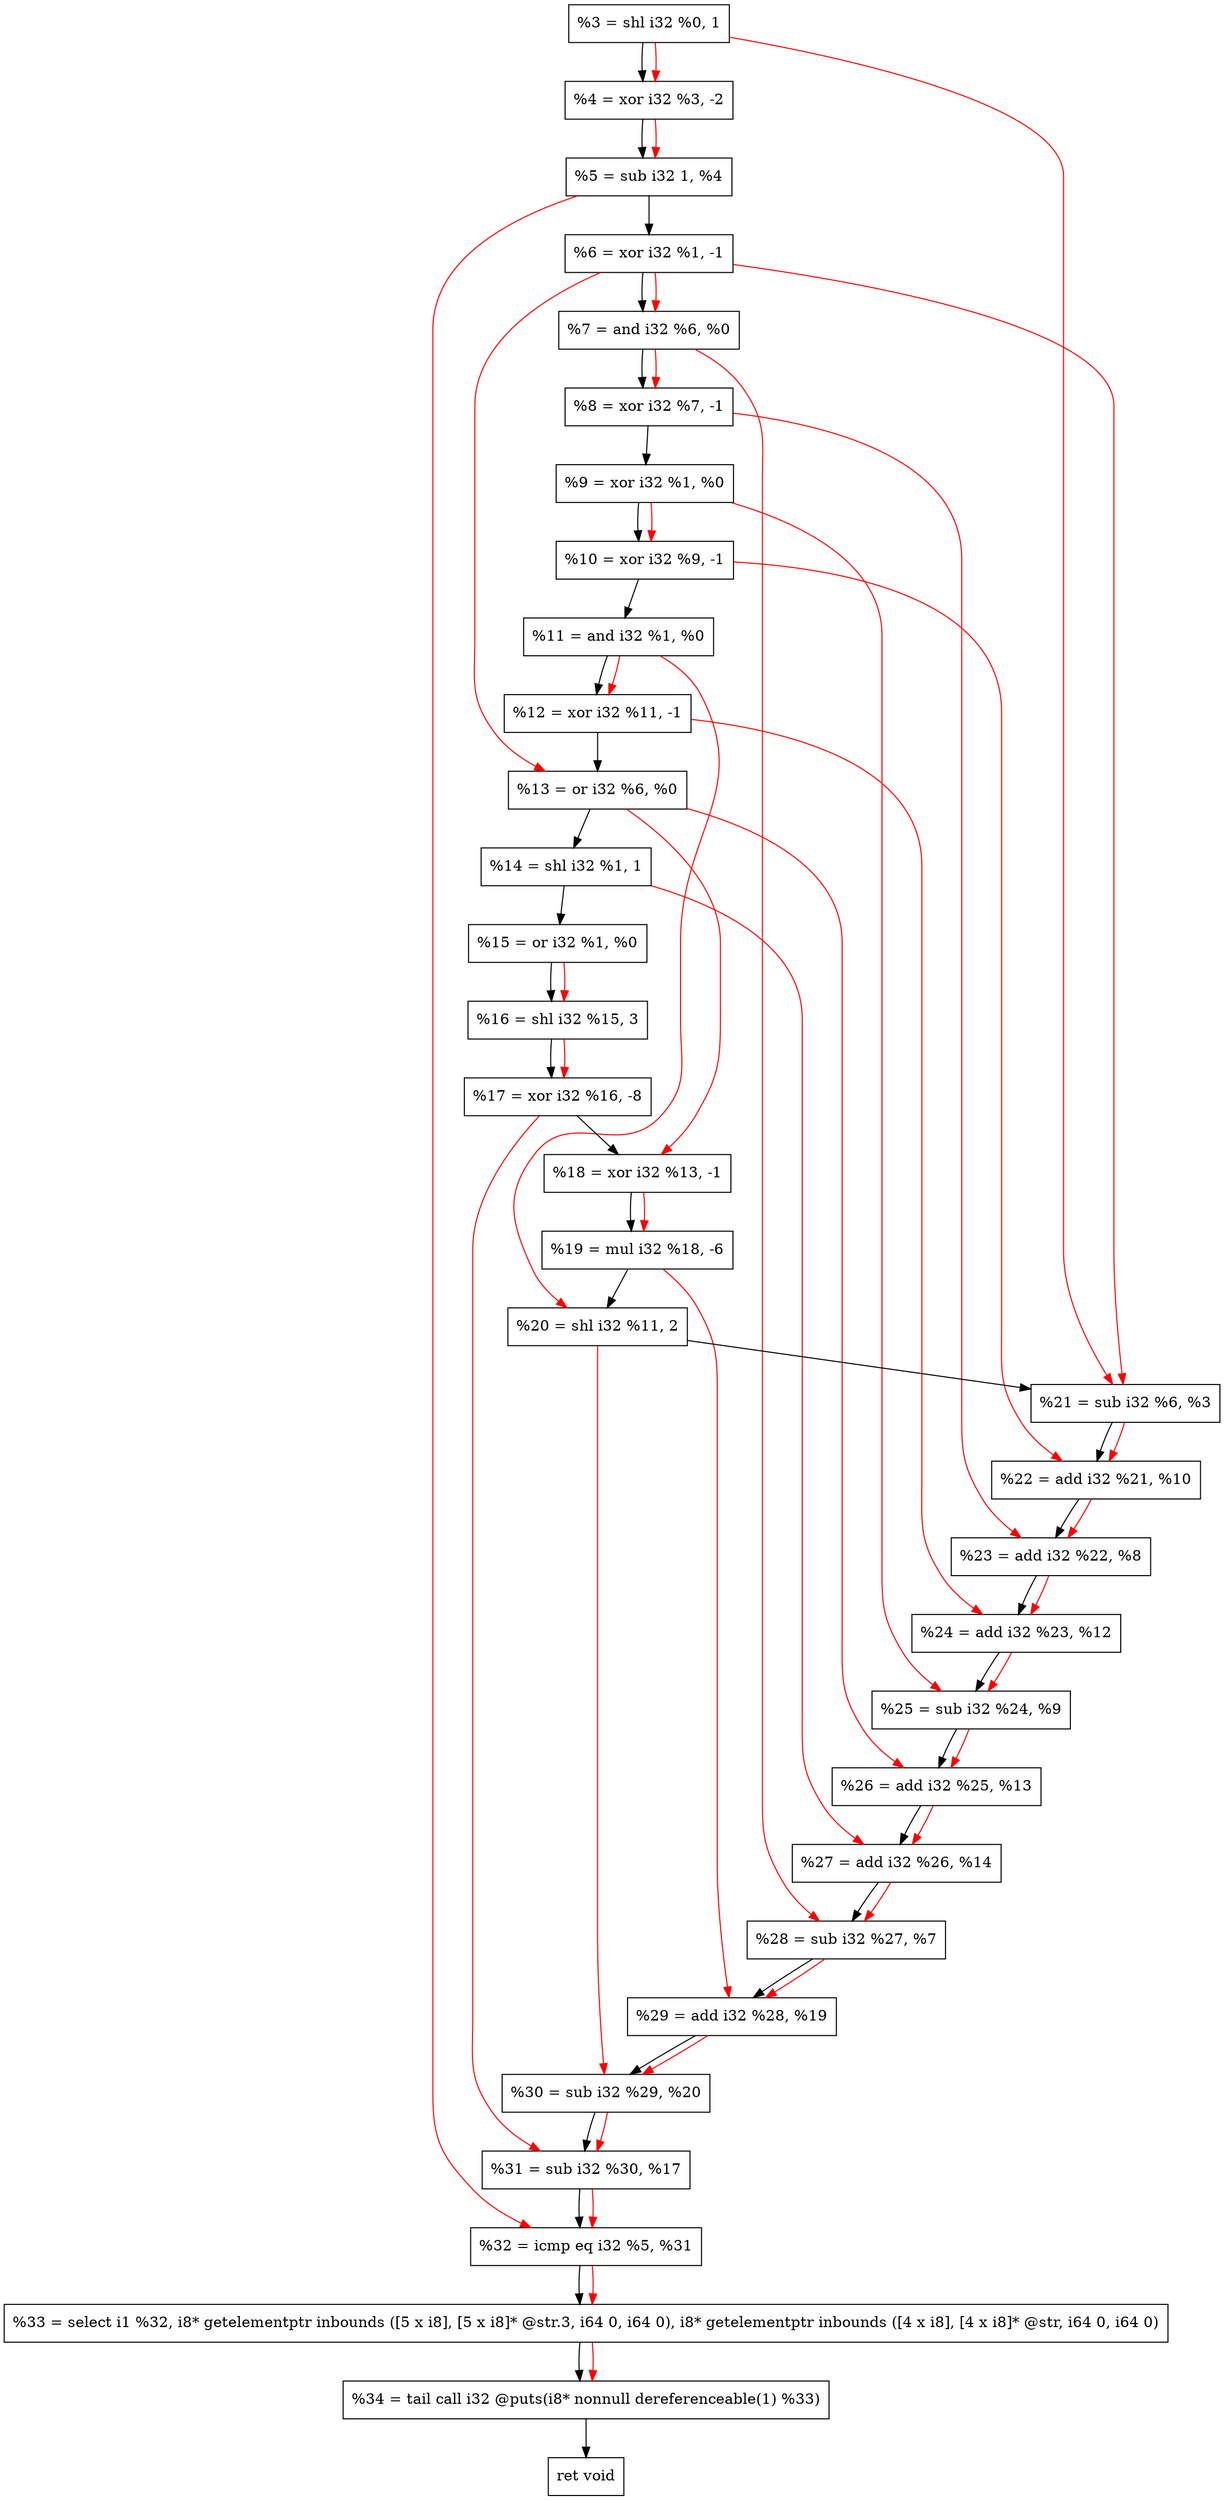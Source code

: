 digraph "DFG for'crackme' function" {
	Node0x1bfaca0[shape=record, label="  %3 = shl i32 %0, 1"];
	Node0x1bfad40[shape=record, label="  %4 = xor i32 %3, -2"];
	Node0x1bfae00[shape=record, label="  %5 = sub i32 1, %4"];
	Node0x1bfae70[shape=record, label="  %6 = xor i32 %1, -1"];
	Node0x1bfaee0[shape=record, label="  %7 = and i32 %6, %0"];
	Node0x1bfaf50[shape=record, label="  %8 = xor i32 %7, -1"];
	Node0x1bfafc0[shape=record, label="  %9 = xor i32 %1, %0"];
	Node0x1bfb030[shape=record, label="  %10 = xor i32 %9, -1"];
	Node0x1bfb0a0[shape=record, label="  %11 = and i32 %1, %0"];
	Node0x1bfb110[shape=record, label="  %12 = xor i32 %11, -1"];
	Node0x1bfb180[shape=record, label="  %13 = or i32 %6, %0"];
	Node0x1bfb1f0[shape=record, label="  %14 = shl i32 %1, 1"];
	Node0x1bfb260[shape=record, label="  %15 = or i32 %1, %0"];
	Node0x1bfb300[shape=record, label="  %16 = shl i32 %15, 3"];
	Node0x1bfb3a0[shape=record, label="  %17 = xor i32 %16, -8"];
	Node0x1bfb410[shape=record, label="  %18 = xor i32 %13, -1"];
	Node0x1bfb4b0[shape=record, label="  %19 = mul i32 %18, -6"];
	Node0x1bfb550[shape=record, label="  %20 = shl i32 %11, 2"];
	Node0x1bfb5c0[shape=record, label="  %21 = sub i32 %6, %3"];
	Node0x1bfb630[shape=record, label="  %22 = add i32 %21, %10"];
	Node0x1bfb6a0[shape=record, label="  %23 = add i32 %22, %8"];
	Node0x1bfb710[shape=record, label="  %24 = add i32 %23, %12"];
	Node0x1bfb780[shape=record, label="  %25 = sub i32 %24, %9"];
	Node0x1bfb7f0[shape=record, label="  %26 = add i32 %25, %13"];
	Node0x1bfb860[shape=record, label="  %27 = add i32 %26, %14"];
	Node0x1bfb8d0[shape=record, label="  %28 = sub i32 %27, %7"];
	Node0x1bfb940[shape=record, label="  %29 = add i32 %28, %19"];
	Node0x1bfb9b0[shape=record, label="  %30 = sub i32 %29, %20"];
	Node0x1bfba20[shape=record, label="  %31 = sub i32 %30, %17"];
	Node0x1bfba90[shape=record, label="  %32 = icmp eq i32 %5, %31"];
	Node0x1b9b268[shape=record, label="  %33 = select i1 %32, i8* getelementptr inbounds ([5 x i8], [5 x i8]* @str.3, i64 0, i64 0), i8* getelementptr inbounds ([4 x i8], [4 x i8]* @str, i64 0, i64 0)"];
	Node0x1bfc140[shape=record, label="  %34 = tail call i32 @puts(i8* nonnull dereferenceable(1) %33)"];
	Node0x1bfc190[shape=record, label="  ret void"];
	Node0x1bfaca0 -> Node0x1bfad40;
	Node0x1bfad40 -> Node0x1bfae00;
	Node0x1bfae00 -> Node0x1bfae70;
	Node0x1bfae70 -> Node0x1bfaee0;
	Node0x1bfaee0 -> Node0x1bfaf50;
	Node0x1bfaf50 -> Node0x1bfafc0;
	Node0x1bfafc0 -> Node0x1bfb030;
	Node0x1bfb030 -> Node0x1bfb0a0;
	Node0x1bfb0a0 -> Node0x1bfb110;
	Node0x1bfb110 -> Node0x1bfb180;
	Node0x1bfb180 -> Node0x1bfb1f0;
	Node0x1bfb1f0 -> Node0x1bfb260;
	Node0x1bfb260 -> Node0x1bfb300;
	Node0x1bfb300 -> Node0x1bfb3a0;
	Node0x1bfb3a0 -> Node0x1bfb410;
	Node0x1bfb410 -> Node0x1bfb4b0;
	Node0x1bfb4b0 -> Node0x1bfb550;
	Node0x1bfb550 -> Node0x1bfb5c0;
	Node0x1bfb5c0 -> Node0x1bfb630;
	Node0x1bfb630 -> Node0x1bfb6a0;
	Node0x1bfb6a0 -> Node0x1bfb710;
	Node0x1bfb710 -> Node0x1bfb780;
	Node0x1bfb780 -> Node0x1bfb7f0;
	Node0x1bfb7f0 -> Node0x1bfb860;
	Node0x1bfb860 -> Node0x1bfb8d0;
	Node0x1bfb8d0 -> Node0x1bfb940;
	Node0x1bfb940 -> Node0x1bfb9b0;
	Node0x1bfb9b0 -> Node0x1bfba20;
	Node0x1bfba20 -> Node0x1bfba90;
	Node0x1bfba90 -> Node0x1b9b268;
	Node0x1b9b268 -> Node0x1bfc140;
	Node0x1bfc140 -> Node0x1bfc190;
edge [color=red]
	Node0x1bfaca0 -> Node0x1bfad40;
	Node0x1bfad40 -> Node0x1bfae00;
	Node0x1bfae70 -> Node0x1bfaee0;
	Node0x1bfaee0 -> Node0x1bfaf50;
	Node0x1bfafc0 -> Node0x1bfb030;
	Node0x1bfb0a0 -> Node0x1bfb110;
	Node0x1bfae70 -> Node0x1bfb180;
	Node0x1bfb260 -> Node0x1bfb300;
	Node0x1bfb300 -> Node0x1bfb3a0;
	Node0x1bfb180 -> Node0x1bfb410;
	Node0x1bfb410 -> Node0x1bfb4b0;
	Node0x1bfb0a0 -> Node0x1bfb550;
	Node0x1bfae70 -> Node0x1bfb5c0;
	Node0x1bfaca0 -> Node0x1bfb5c0;
	Node0x1bfb5c0 -> Node0x1bfb630;
	Node0x1bfb030 -> Node0x1bfb630;
	Node0x1bfb630 -> Node0x1bfb6a0;
	Node0x1bfaf50 -> Node0x1bfb6a0;
	Node0x1bfb6a0 -> Node0x1bfb710;
	Node0x1bfb110 -> Node0x1bfb710;
	Node0x1bfb710 -> Node0x1bfb780;
	Node0x1bfafc0 -> Node0x1bfb780;
	Node0x1bfb780 -> Node0x1bfb7f0;
	Node0x1bfb180 -> Node0x1bfb7f0;
	Node0x1bfb7f0 -> Node0x1bfb860;
	Node0x1bfb1f0 -> Node0x1bfb860;
	Node0x1bfb860 -> Node0x1bfb8d0;
	Node0x1bfaee0 -> Node0x1bfb8d0;
	Node0x1bfb8d0 -> Node0x1bfb940;
	Node0x1bfb4b0 -> Node0x1bfb940;
	Node0x1bfb940 -> Node0x1bfb9b0;
	Node0x1bfb550 -> Node0x1bfb9b0;
	Node0x1bfb9b0 -> Node0x1bfba20;
	Node0x1bfb3a0 -> Node0x1bfba20;
	Node0x1bfae00 -> Node0x1bfba90;
	Node0x1bfba20 -> Node0x1bfba90;
	Node0x1bfba90 -> Node0x1b9b268;
	Node0x1b9b268 -> Node0x1bfc140;
}
